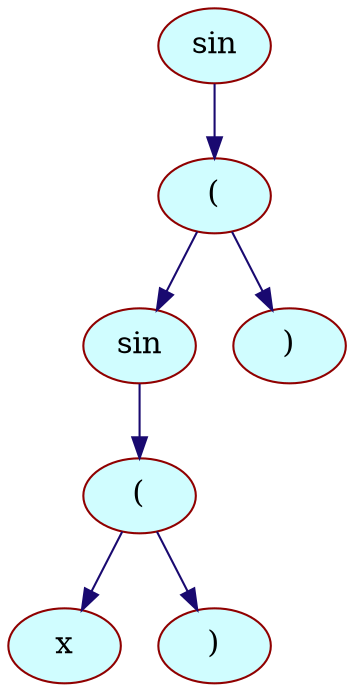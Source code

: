 digraph {
	node[shape = "cube", color = "#800000", fontsize = 15, style = "filled", fillcolor = "#88CEFA"];
	edge[color = "#190970", fontsize = 11];

		"sin_0x5559e3df0600"[shape = "ellipse", label = "sin", color="#900000",                                style="filled", fillcolor = "#D0FDFF"];
		"sin_0x5559e3df0600"->"(_0x5559e3df05c0";

		"(_0x5559e3df05c0"[shape = "ellipse", label = "(", color="#900000",                                style="filled", fillcolor = "#D0FDFF"];
		"(_0x5559e3df05c0"->"sin_0x5559e3df0540";

		"sin_0x5559e3df0540"[shape = "ellipse", label = "sin", color="#900000",                                style="filled", fillcolor = "#D0FDFF"];
		"sin_0x5559e3df0540"->"(_0x5559e3df0500";

		"(_0x5559e3df0500"[shape = "ellipse", label = "(", color="#900000",                                style="filled", fillcolor = "#D0FDFF"];
		"(_0x5559e3df0500"->"x_0x5559e3df0480";

		"x_0x5559e3df0480"[shape = "ellipse", label = "x", color="#900000", style="filled",                            fillcolor = "#D0FDFF"];
		"(_0x5559e3df0500"->")_0x5559e3df04c0";

		")_0x5559e3df04c0"[shape = "ellipse", label = ")", color="#900000",                                style="filled", fillcolor = "#D0FDFF"];
		"(_0x5559e3df05c0"->")_0x5559e3df0580";

		")_0x5559e3df0580"[shape = "ellipse", label = ")", color="#900000",                                style="filled", fillcolor = "#D0FDFF"];
}